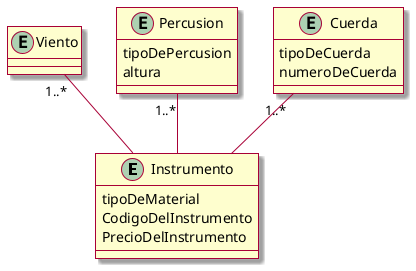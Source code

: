 @startuml
skin rose

Entity Instrumento {
tipoDeMaterial
CodigoDelInstrumento
PrecioDelInstrumento
}

Entity Viento {

}

Entity Percusion {
tipoDePercusion
altura
}

Entity Cuerda {
tipoDeCuerda
numeroDeCuerda

}

Viento "1..*" --Instrumento
Percusion "1..*" --Instrumento
Cuerda "1..*" -- Instrumento
@enduml